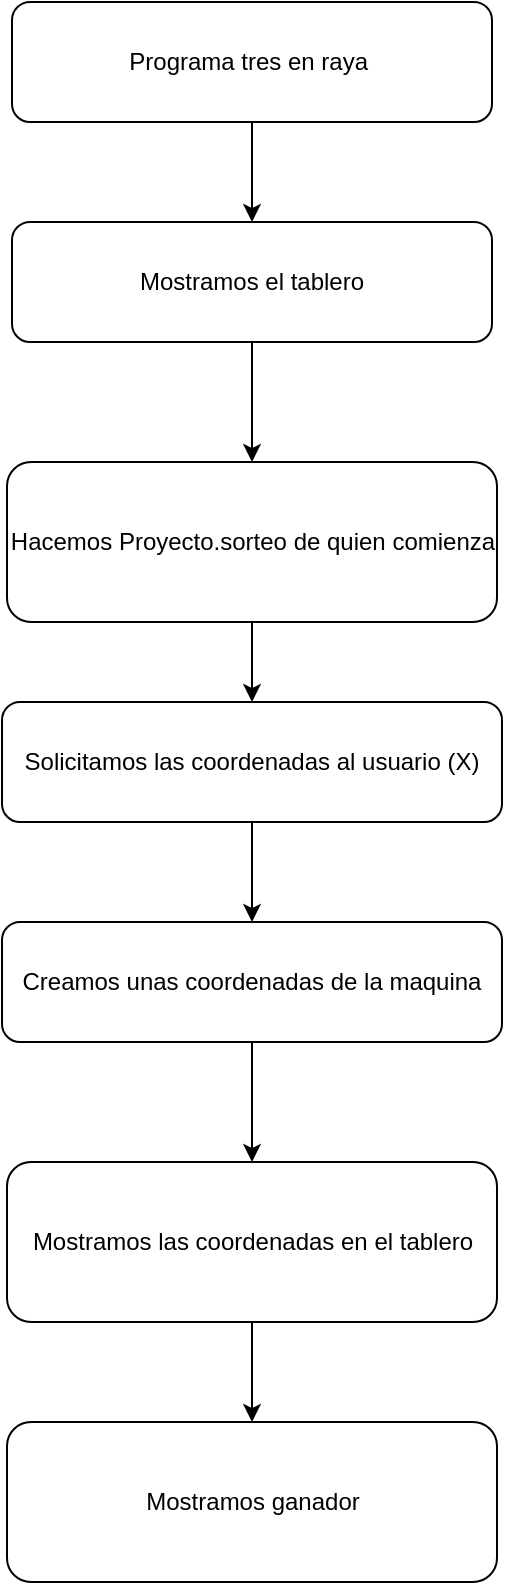 <mxfile version="26.0.10" pages="6">
  <diagram name="Página-1" id="jF-TrteeR9QNB5NqUSbY">
    <mxGraphModel dx="1434" dy="780" grid="1" gridSize="10" guides="1" tooltips="1" connect="1" arrows="1" fold="1" page="1" pageScale="1" pageWidth="1390" pageHeight="980" math="0" shadow="0">
      <root>
        <mxCell id="0" />
        <mxCell id="1" parent="0" />
        <mxCell id="OIJfwh7GsTm2w1Hqfgm6-2" style="edgeStyle=orthogonalEdgeStyle;rounded=0;orthogonalLoop=1;jettySize=auto;html=1;exitX=0.5;exitY=1;exitDx=0;exitDy=0;entryX=0.5;entryY=0;entryDx=0;entryDy=0;fontFamily=Helvetica;fontSize=12;fontColor=default;" edge="1" parent="1" source="j4xDwtCkz_A_Mmk4PRSI-1" target="OIJfwh7GsTm2w1Hqfgm6-1">
          <mxGeometry relative="1" as="geometry" />
        </mxCell>
        <mxCell id="j4xDwtCkz_A_Mmk4PRSI-1" value="Programa tres en raya&amp;nbsp;" style="rounded=1;whiteSpace=wrap;html=1;" parent="1" vertex="1">
          <mxGeometry x="483" y="80" width="240" height="60" as="geometry" />
        </mxCell>
        <mxCell id="wGcG7gwSBG4pi2k20zKJ-2" style="edgeStyle=orthogonalEdgeStyle;rounded=0;orthogonalLoop=1;jettySize=auto;html=1;exitX=0.5;exitY=1;exitDx=0;exitDy=0;entryX=0.5;entryY=0;entryDx=0;entryDy=0;" edge="1" parent="1" source="j4xDwtCkz_A_Mmk4PRSI-4" target="j4xDwtCkz_A_Mmk4PRSI-5">
          <mxGeometry relative="1" as="geometry" />
        </mxCell>
        <UserObject label="Solicitamos las coordenadas al usuario (X)" link="data:page/id,SMjD8cbjWDfh5UchtumX" id="j4xDwtCkz_A_Mmk4PRSI-4">
          <mxCell style="rounded=1;whiteSpace=wrap;html=1;" parent="1" vertex="1">
            <mxGeometry x="478" y="430" width="250" height="60" as="geometry" />
          </mxCell>
        </UserObject>
        <mxCell id="wGcG7gwSBG4pi2k20zKJ-3" style="edgeStyle=orthogonalEdgeStyle;rounded=0;orthogonalLoop=1;jettySize=auto;html=1;exitX=0.5;exitY=1;exitDx=0;exitDy=0;entryX=0.5;entryY=0;entryDx=0;entryDy=0;" edge="1" parent="1" source="j4xDwtCkz_A_Mmk4PRSI-5" target="j4xDwtCkz_A_Mmk4PRSI-10">
          <mxGeometry relative="1" as="geometry" />
        </mxCell>
        <UserObject label="Creamos unas coordenadas de la maquina" link="data:page/id,G00Kvy4_vVHr3NjlVoM4" id="j4xDwtCkz_A_Mmk4PRSI-5">
          <mxCell style="rounded=1;whiteSpace=wrap;html=1;" parent="1" vertex="1">
            <mxGeometry x="478" y="540" width="250" height="60" as="geometry" />
          </mxCell>
        </UserObject>
        <mxCell id="wGcG7gwSBG4pi2k20zKJ-6" style="edgeStyle=orthogonalEdgeStyle;rounded=0;orthogonalLoop=1;jettySize=auto;html=1;exitX=0.5;exitY=1;exitDx=0;exitDy=0;entryX=0.5;entryY=0;entryDx=0;entryDy=0;" edge="1" parent="1" source="j4xDwtCkz_A_Mmk4PRSI-10" target="wGcG7gwSBG4pi2k20zKJ-4">
          <mxGeometry relative="1" as="geometry" />
        </mxCell>
        <UserObject label="Mostramos las coordenadas en el tablero" link="data:page/id,O1D0eLRtDBz-67mz0hgI" id="j4xDwtCkz_A_Mmk4PRSI-10">
          <mxCell style="rounded=1;whiteSpace=wrap;html=1;" parent="1" vertex="1">
            <mxGeometry x="480.5" y="660" width="245" height="80" as="geometry" />
          </mxCell>
        </UserObject>
        <UserObject label="Mostramos ganador" link="data:page/id,_XcbKt95XyZNaCErvyzg" id="wGcG7gwSBG4pi2k20zKJ-4">
          <mxCell style="rounded=1;whiteSpace=wrap;html=1;" vertex="1" parent="1">
            <mxGeometry x="480.5" y="790" width="245" height="80" as="geometry" />
          </mxCell>
        </UserObject>
        <mxCell id="JHvzHlxX1gQLmNKFRoCM-4" style="edgeStyle=orthogonalEdgeStyle;rounded=0;orthogonalLoop=1;jettySize=auto;html=1;exitX=0.5;exitY=1;exitDx=0;exitDy=0;entryX=0.5;entryY=0;entryDx=0;entryDy=0;fontFamily=Helvetica;fontSize=12;fontColor=default;" edge="1" parent="1" source="JHvzHlxX1gQLmNKFRoCM-2" target="j4xDwtCkz_A_Mmk4PRSI-4">
          <mxGeometry relative="1" as="geometry" />
        </mxCell>
        <UserObject label="Hacemos Proyecto.sorteo de quien comienza" link="data:page/id,4UyHGNbMUVz01JeFbusp" id="JHvzHlxX1gQLmNKFRoCM-2">
          <mxCell style="rounded=1;whiteSpace=wrap;html=1;" vertex="1" parent="1">
            <mxGeometry x="480.5" y="310" width="245" height="80" as="geometry" />
          </mxCell>
        </UserObject>
        <mxCell id="OIJfwh7GsTm2w1Hqfgm6-3" style="edgeStyle=orthogonalEdgeStyle;rounded=0;orthogonalLoop=1;jettySize=auto;html=1;exitX=0.5;exitY=1;exitDx=0;exitDy=0;entryX=0.5;entryY=0;entryDx=0;entryDy=0;fontFamily=Helvetica;fontSize=12;fontColor=default;" edge="1" parent="1" source="OIJfwh7GsTm2w1Hqfgm6-1" target="JHvzHlxX1gQLmNKFRoCM-2">
          <mxGeometry relative="1" as="geometry" />
        </mxCell>
        <mxCell id="OIJfwh7GsTm2w1Hqfgm6-1" value="Mostramos el tablero" style="rounded=1;whiteSpace=wrap;html=1;" vertex="1" parent="1">
          <mxGeometry x="483" y="190" width="240" height="60" as="geometry" />
        </mxCell>
      </root>
    </mxGraphModel>
  </diagram>
  <diagram id="SMjD8cbjWDfh5UchtumX" name="Página-2">
    <mxGraphModel dx="1434" dy="780" grid="1" gridSize="10" guides="1" tooltips="1" connect="1" arrows="1" fold="1" page="1" pageScale="1" pageWidth="1390" pageHeight="980" math="0" shadow="0">
      <root>
        <mxCell id="0" />
        <mxCell id="1" parent="0" />
        <mxCell id="-_L-u85VqvfpOxOQPtvi-9" style="edgeStyle=orthogonalEdgeStyle;rounded=0;orthogonalLoop=1;jettySize=auto;html=1;exitX=0.5;exitY=1;exitDx=0;exitDy=0;entryX=0.5;entryY=0;entryDx=0;entryDy=0;fontFamily=Helvetica;fontSize=12;fontColor=default;" edge="1" parent="1" source="-_L-u85VqvfpOxOQPtvi-2" target="-_L-u85VqvfpOxOQPtvi-3">
          <mxGeometry relative="1" as="geometry" />
        </mxCell>
        <mxCell id="-_L-u85VqvfpOxOQPtvi-2" value="Creamos un Scanner" style="rounded=1;whiteSpace=wrap;html=1;strokeColor=default;align=center;verticalAlign=middle;fontFamily=Helvetica;fontSize=12;fontColor=default;fillColor=default;" vertex="1" parent="1">
          <mxGeometry x="480" y="40" width="200" height="60" as="geometry" />
        </mxCell>
        <mxCell id="-_L-u85VqvfpOxOQPtvi-10" style="edgeStyle=orthogonalEdgeStyle;rounded=0;orthogonalLoop=1;jettySize=auto;html=1;exitX=0.5;exitY=1;exitDx=0;exitDy=0;entryX=0.5;entryY=0;entryDx=0;entryDy=0;fontFamily=Helvetica;fontSize=12;fontColor=default;" edge="1" parent="1" source="-_L-u85VqvfpOxOQPtvi-3" target="-_L-u85VqvfpOxOQPtvi-4">
          <mxGeometry relative="1" as="geometry" />
        </mxCell>
        <mxCell id="-_L-u85VqvfpOxOQPtvi-3" value="Solicitamos la fila (1-3)" style="rounded=1;whiteSpace=wrap;html=1;" vertex="1" parent="1">
          <mxGeometry x="480" y="170" width="200" height="80" as="geometry" />
        </mxCell>
        <mxCell id="-_L-u85VqvfpOxOQPtvi-11" style="edgeStyle=orthogonalEdgeStyle;rounded=0;orthogonalLoop=1;jettySize=auto;html=1;exitX=0.5;exitY=1;exitDx=0;exitDy=0;entryX=0.5;entryY=0;entryDx=0;entryDy=0;fontFamily=Helvetica;fontSize=12;fontColor=default;" edge="1" parent="1" source="-_L-u85VqvfpOxOQPtvi-4" target="-_L-u85VqvfpOxOQPtvi-5">
          <mxGeometry relative="1" as="geometry" />
        </mxCell>
        <mxCell id="-_L-u85VqvfpOxOQPtvi-4" value="Recogemos el numero&amp;nbsp;" style="rounded=1;whiteSpace=wrap;html=1;" vertex="1" parent="1">
          <mxGeometry x="480" y="310" width="200" height="80" as="geometry" />
        </mxCell>
        <mxCell id="-_L-u85VqvfpOxOQPtvi-12" style="edgeStyle=orthogonalEdgeStyle;rounded=0;orthogonalLoop=1;jettySize=auto;html=1;exitX=0.5;exitY=1;exitDx=0;exitDy=0;entryX=0.5;entryY=0;entryDx=0;entryDy=0;fontFamily=Helvetica;fontSize=12;fontColor=default;" edge="1" parent="1" source="-_L-u85VqvfpOxOQPtvi-5" target="-_L-u85VqvfpOxOQPtvi-6">
          <mxGeometry relative="1" as="geometry" />
        </mxCell>
        <mxCell id="-_L-u85VqvfpOxOQPtvi-5" value="Solicitamos la columna (1-3)" style="rounded=1;whiteSpace=wrap;html=1;" vertex="1" parent="1">
          <mxGeometry x="480" y="440" width="200" height="80" as="geometry" />
        </mxCell>
        <mxCell id="-_L-u85VqvfpOxOQPtvi-13" style="edgeStyle=orthogonalEdgeStyle;rounded=0;orthogonalLoop=1;jettySize=auto;html=1;exitX=0.5;exitY=1;exitDx=0;exitDy=0;entryX=0.5;entryY=0;entryDx=0;entryDy=0;fontFamily=Helvetica;fontSize=12;fontColor=default;" edge="1" parent="1" source="-_L-u85VqvfpOxOQPtvi-6" target="-_L-u85VqvfpOxOQPtvi-7">
          <mxGeometry relative="1" as="geometry" />
        </mxCell>
        <mxCell id="-_L-u85VqvfpOxOQPtvi-6" value="Recogemos el numero&amp;nbsp;" style="rounded=1;whiteSpace=wrap;html=1;" vertex="1" parent="1">
          <mxGeometry x="480" y="560" width="200" height="80" as="geometry" />
        </mxCell>
        <UserObject label="Mostramos la &#39;X&#39; en el tablero" link="data:page/id,O1D0eLRtDBz-67mz0hgI" id="-_L-u85VqvfpOxOQPtvi-7">
          <mxCell style="rounded=1;whiteSpace=wrap;html=1;" vertex="1" parent="1">
            <mxGeometry x="480" y="690" width="200" height="80" as="geometry" />
          </mxCell>
        </UserObject>
      </root>
    </mxGraphModel>
  </diagram>
  <diagram id="G00Kvy4_vVHr3NjlVoM4" name="Página-3">
    <mxGraphModel dx="1434" dy="780" grid="1" gridSize="10" guides="1" tooltips="1" connect="1" arrows="1" fold="1" page="1" pageScale="1" pageWidth="1390" pageHeight="980" math="0" shadow="0">
      <root>
        <mxCell id="0" />
        <mxCell id="1" parent="0" />
        <mxCell id="kh9mkPXQj5ANBwgkvx6a-1" style="edgeStyle=orthogonalEdgeStyle;rounded=0;orthogonalLoop=1;jettySize=auto;html=1;exitX=0.5;exitY=1;exitDx=0;exitDy=0;entryX=0.5;entryY=0;entryDx=0;entryDy=0;fontFamily=Helvetica;fontSize=12;fontColor=default;" edge="1" parent="1" source="_hnAqd-pvzHLcBddKv2N-1" target="_hnAqd-pvzHLcBddKv2N-2">
          <mxGeometry relative="1" as="geometry" />
        </mxCell>
        <mxCell id="_hnAqd-pvzHLcBddKv2N-1" value="Creamos un Random" style="rounded=1;whiteSpace=wrap;html=1;" vertex="1" parent="1">
          <mxGeometry x="480" y="40" width="200" height="80" as="geometry" />
        </mxCell>
        <mxCell id="kh9mkPXQj5ANBwgkvx6a-2" style="edgeStyle=orthogonalEdgeStyle;rounded=0;orthogonalLoop=1;jettySize=auto;html=1;exitX=0.5;exitY=1;exitDx=0;exitDy=0;entryX=0.5;entryY=0;entryDx=0;entryDy=0;fontFamily=Helvetica;fontSize=12;fontColor=default;" edge="1" parent="1" source="_hnAqd-pvzHLcBddKv2N-2" target="_hnAqd-pvzHLcBddKv2N-5">
          <mxGeometry relative="1" as="geometry" />
        </mxCell>
        <mxCell id="_hnAqd-pvzHLcBddKv2N-2" value="Solicitamos la fila (1-3)" style="rounded=1;whiteSpace=wrap;html=1;" vertex="1" parent="1">
          <mxGeometry x="480" y="160" width="200" height="80" as="geometry" />
        </mxCell>
        <mxCell id="kh9mkPXQj5ANBwgkvx6a-4" style="edgeStyle=orthogonalEdgeStyle;rounded=0;orthogonalLoop=1;jettySize=auto;html=1;exitX=0.5;exitY=1;exitDx=0;exitDy=0;entryX=0.5;entryY=0;entryDx=0;entryDy=0;fontFamily=Helvetica;fontSize=12;fontColor=default;" edge="1" parent="1" source="_hnAqd-pvzHLcBddKv2N-4" target="_hnAqd-pvzHLcBddKv2N-6">
          <mxGeometry relative="1" as="geometry" />
        </mxCell>
        <mxCell id="_hnAqd-pvzHLcBddKv2N-4" value="Solicitamos la columna (1-3)" style="rounded=1;whiteSpace=wrap;html=1;" vertex="1" parent="1">
          <mxGeometry x="480" y="400" width="200" height="80" as="geometry" />
        </mxCell>
        <mxCell id="kh9mkPXQj5ANBwgkvx6a-3" style="edgeStyle=orthogonalEdgeStyle;rounded=0;orthogonalLoop=1;jettySize=auto;html=1;exitX=0.5;exitY=1;exitDx=0;exitDy=0;entryX=0.5;entryY=0;entryDx=0;entryDy=0;fontFamily=Helvetica;fontSize=12;fontColor=default;" edge="1" parent="1" source="_hnAqd-pvzHLcBddKv2N-5" target="_hnAqd-pvzHLcBddKv2N-4">
          <mxGeometry relative="1" as="geometry" />
        </mxCell>
        <mxCell id="_hnAqd-pvzHLcBddKv2N-5" value="Recogemos el numero aleatoreo" style="rounded=1;whiteSpace=wrap;html=1;" vertex="1" parent="1">
          <mxGeometry x="480" y="280" width="200" height="80" as="geometry" />
        </mxCell>
        <mxCell id="kh9mkPXQj5ANBwgkvx6a-5" style="edgeStyle=orthogonalEdgeStyle;rounded=0;orthogonalLoop=1;jettySize=auto;html=1;exitX=0.5;exitY=1;exitDx=0;exitDy=0;entryX=0.5;entryY=0;entryDx=0;entryDy=0;fontFamily=Helvetica;fontSize=12;fontColor=default;" edge="1" parent="1" source="_hnAqd-pvzHLcBddKv2N-6" target="_MQUVFa1lNFDrsmyRUru-1">
          <mxGeometry relative="1" as="geometry" />
        </mxCell>
        <mxCell id="_hnAqd-pvzHLcBddKv2N-6" value="Recogemos el numero aleatoreo" style="rounded=1;whiteSpace=wrap;html=1;" vertex="1" parent="1">
          <mxGeometry x="480" y="530" width="200" height="80" as="geometry" />
        </mxCell>
        <UserObject label="Mostramos la &#39;O&#39; en el tablero" link="data:page/id,O1D0eLRtDBz-67mz0hgI" id="_MQUVFa1lNFDrsmyRUru-1">
          <mxCell style="rounded=1;whiteSpace=wrap;html=1;" vertex="1" parent="1">
            <mxGeometry x="480" y="660" width="200" height="80" as="geometry" />
          </mxCell>
        </UserObject>
      </root>
    </mxGraphModel>
  </diagram>
  <diagram id="O1D0eLRtDBz-67mz0hgI" name="Página-4">
    <mxGraphModel dx="1434" dy="780" grid="1" gridSize="10" guides="1" tooltips="1" connect="1" arrows="1" fold="1" page="1" pageScale="1" pageWidth="1390" pageHeight="980" math="0" shadow="0">
      <root>
        <mxCell id="0" />
        <mxCell id="1" parent="0" />
        <mxCell id="tpZd04_R4ymUTXICCweM-1" value="Mostramos el tablero" style="rounded=1;whiteSpace=wrap;html=1;strokeColor=default;align=center;verticalAlign=middle;fontFamily=Helvetica;fontSize=12;fontColor=default;fillColor=default;" vertex="1" parent="1">
          <mxGeometry x="520" y="60" width="200" height="60" as="geometry" />
        </mxCell>
        <mxCell id="VhXrA3q2Zu2T4eEZjvjm-1" value="Recibimos las coordenadas del jugador o maquina" style="rounded=1;whiteSpace=wrap;html=1;strokeColor=default;align=center;verticalAlign=middle;fontFamily=Helvetica;fontSize=12;fontColor=default;fillColor=default;" vertex="1" parent="1">
          <mxGeometry x="520" y="160" width="200" height="60" as="geometry" />
        </mxCell>
        <mxCell id="VhXrA3q2Zu2T4eEZjvjm-3" value="Mostramos en el tablero&amp;nbsp;" style="rounded=1;whiteSpace=wrap;html=1;strokeColor=default;align=center;verticalAlign=middle;fontFamily=Helvetica;fontSize=12;fontColor=default;fillColor=default;" vertex="1" parent="1">
          <mxGeometry x="520" y="260" width="200" height="60" as="geometry" />
        </mxCell>
      </root>
    </mxGraphModel>
  </diagram>
  <diagram id="4UyHGNbMUVz01JeFbusp" name="Página-5">
    <mxGraphModel dx="1434" dy="780" grid="1" gridSize="10" guides="1" tooltips="1" connect="1" arrows="1" fold="1" page="1" pageScale="1" pageWidth="1390" pageHeight="980" math="0" shadow="0">
      <root>
        <mxCell id="0" />
        <mxCell id="1" parent="0" />
        <mxCell id="UeTi0bd8tA8RGCW0uK4u-7" style="edgeStyle=orthogonalEdgeStyle;rounded=0;orthogonalLoop=1;jettySize=auto;html=1;exitX=0.5;exitY=1;exitDx=0;exitDy=0;entryX=0.5;entryY=0;entryDx=0;entryDy=0;fontFamily=Helvetica;fontSize=12;fontColor=default;" edge="1" parent="1" source="UeTi0bd8tA8RGCW0uK4u-1" target="UeTi0bd8tA8RGCW0uK4u-2">
          <mxGeometry relative="1" as="geometry" />
        </mxCell>
        <mxCell id="UeTi0bd8tA8RGCW0uK4u-1" value="Creamos un random entre 1 y 2" style="rounded=1;whiteSpace=wrap;html=1;strokeColor=default;align=center;verticalAlign=middle;fontFamily=Helvetica;fontSize=12;fontColor=default;fillColor=default;" vertex="1" parent="1">
          <mxGeometry x="520" y="40" width="160" height="60" as="geometry" />
        </mxCell>
        <mxCell id="UeTi0bd8tA8RGCW0uK4u-8" style="edgeStyle=orthogonalEdgeStyle;rounded=0;orthogonalLoop=1;jettySize=auto;html=1;exitX=0.5;exitY=1;exitDx=0;exitDy=0;entryX=0.5;entryY=0;entryDx=0;entryDy=0;fontFamily=Helvetica;fontSize=12;fontColor=default;" edge="1" parent="1" source="UeTi0bd8tA8RGCW0uK4u-2" target="UeTi0bd8tA8RGCW0uK4u-4">
          <mxGeometry relative="1" as="geometry" />
        </mxCell>
        <mxCell id="UeTi0bd8tA8RGCW0uK4u-2" value="Asigno 1 a persona y 2 a maquina" style="rounded=1;whiteSpace=wrap;html=1;strokeColor=default;align=center;verticalAlign=middle;fontFamily=Helvetica;fontSize=12;fontColor=default;fillColor=default;" vertex="1" parent="1">
          <mxGeometry x="520" y="150" width="160" height="60" as="geometry" />
        </mxCell>
        <mxCell id="UeTi0bd8tA8RGCW0uK4u-9" style="edgeStyle=orthogonalEdgeStyle;rounded=0;orthogonalLoop=1;jettySize=auto;html=1;exitX=0.5;exitY=1;exitDx=0;exitDy=0;entryX=0.5;entryY=0;entryDx=0;entryDy=0;fontFamily=Helvetica;fontSize=12;fontColor=default;fillColor=#fad7ac;strokeColor=#b46504;" edge="1" parent="1" source="UeTi0bd8tA8RGCW0uK4u-4" target="UeTi0bd8tA8RGCW0uK4u-5">
          <mxGeometry relative="1" as="geometry" />
        </mxCell>
        <mxCell id="UeTi0bd8tA8RGCW0uK4u-10" style="edgeStyle=orthogonalEdgeStyle;rounded=0;orthogonalLoop=1;jettySize=auto;html=1;exitX=1;exitY=0.5;exitDx=0;exitDy=0;entryX=0;entryY=0.5;entryDx=0;entryDy=0;fontFamily=Helvetica;fontSize=12;fontColor=default;strokeColor=light-dark(#B20000, #ff0000);fillColor=#e51400;" edge="1" parent="1" source="UeTi0bd8tA8RGCW0uK4u-4" target="UeTi0bd8tA8RGCW0uK4u-6">
          <mxGeometry relative="1" as="geometry" />
        </mxCell>
        <mxCell id="UeTi0bd8tA8RGCW0uK4u-4" value="If random = 1" style="rhombus;whiteSpace=wrap;html=1;rounded=1;strokeColor=default;align=center;verticalAlign=middle;fontFamily=Helvetica;fontSize=12;fontColor=default;fillColor=default;" vertex="1" parent="1">
          <mxGeometry x="545" y="260" width="110" height="100" as="geometry" />
        </mxCell>
        <UserObject label="Empieza el jugador" link="data:page/id,SMjD8cbjWDfh5UchtumX" id="UeTi0bd8tA8RGCW0uK4u-5">
          <mxCell style="rounded=1;whiteSpace=wrap;html=1;strokeColor=default;align=center;verticalAlign=middle;fontFamily=Helvetica;fontSize=12;fontColor=default;fillColor=default;" vertex="1" parent="1">
            <mxGeometry x="520" y="410" width="160" height="60" as="geometry" />
          </mxCell>
        </UserObject>
        <UserObject label="Empieza la maquina" link="data:page/id,G00Kvy4_vVHr3NjlVoM4" id="UeTi0bd8tA8RGCW0uK4u-6">
          <mxCell style="rounded=1;whiteSpace=wrap;html=1;strokeColor=default;align=center;verticalAlign=middle;fontFamily=Helvetica;fontSize=12;fontColor=default;fillColor=default;" vertex="1" parent="1">
            <mxGeometry x="740" y="280" width="160" height="60" as="geometry" />
          </mxCell>
        </UserObject>
      </root>
    </mxGraphModel>
  </diagram>
  <diagram id="_XcbKt95XyZNaCErvyzg" name="Página-6">
    <mxGraphModel dx="1434" dy="780" grid="1" gridSize="10" guides="1" tooltips="1" connect="1" arrows="1" fold="1" page="1" pageScale="1" pageWidth="1390" pageHeight="980" math="0" shadow="0">
      <root>
        <mxCell id="0" />
        <mxCell id="1" parent="0" />
        <mxCell id="x_ic3-7m9HRmF5M8d9p5-1" value="Validador" style="rounded=1;whiteSpace=wrap;html=1;strokeColor=default;align=center;verticalAlign=middle;fontFamily=Helvetica;fontSize=12;fontColor=default;fillColor=default;" vertex="1" parent="1">
          <mxGeometry x="560" y="120" width="160" height="60" as="geometry" />
        </mxCell>
        <mxCell id="x_ic3-7m9HRmF5M8d9p5-2" value="Mostramos el tablero" style="rounded=1;whiteSpace=wrap;html=1;strokeColor=default;align=center;verticalAlign=middle;fontFamily=Helvetica;fontSize=12;fontColor=default;fillColor=default;" vertex="1" parent="1">
          <mxGeometry x="560" y="220" width="160" height="60" as="geometry" />
        </mxCell>
        <mxCell id="x_ic3-7m9HRmF5M8d9p5-3" value="Pasamos el Char para que valide&amp;nbsp;" style="rounded=1;whiteSpace=wrap;html=1;strokeColor=default;align=center;verticalAlign=middle;fontFamily=Helvetica;fontSize=12;fontColor=default;fillColor=default;" vertex="1" parent="1">
          <mxGeometry x="560" y="330" width="160" height="60" as="geometry" />
        </mxCell>
      </root>
    </mxGraphModel>
  </diagram>
</mxfile>
